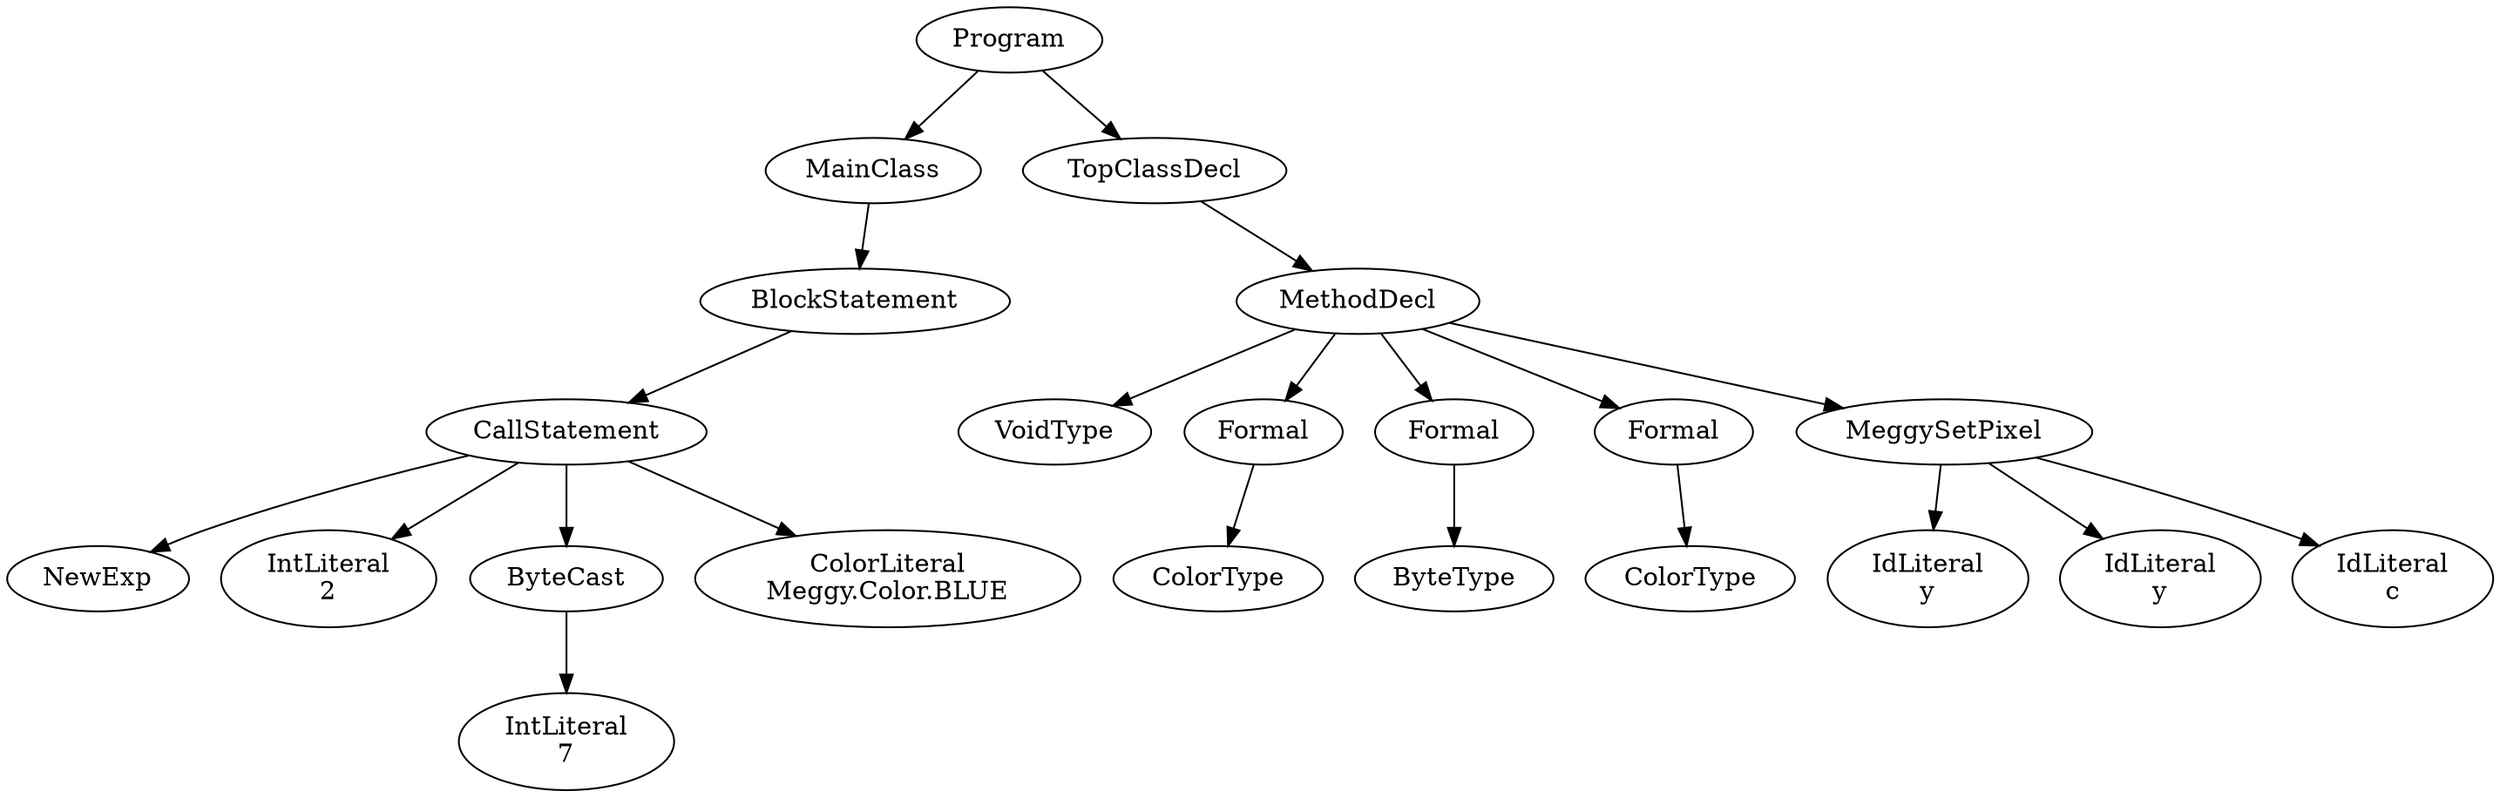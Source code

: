 digraph ASTGraph {
0 [ label="Program" ];
1 [ label="MainClass" ];
0 -> 1
2 [ label="BlockStatement" ];
1 -> 2
3 [ label="CallStatement" ];
2 -> 3
4 [ label="NewExp" ];
3 -> 4
5 [ label="IntLiteral\n2" ];
3 -> 5
6 [ label="ByteCast" ];
3 -> 6
7 [ label="IntLiteral\n7" ];
6 -> 7
8 [ label="ColorLiteral\nMeggy.Color.BLUE" ];
3 -> 8
9 [ label="TopClassDecl" ];
0 -> 9
10 [ label="MethodDecl" ];
9 -> 10
11 [ label="VoidType" ];
10 -> 11
12 [ label="Formal" ];
10 -> 12
13 [ label="ColorType" ];
12 -> 13
14 [ label="Formal" ];
10 -> 14
15 [ label="ByteType" ];
14 -> 15
16 [ label="Formal" ];
10 -> 16
17 [ label="ColorType" ];
16 -> 17
18 [ label="MeggySetPixel" ];
10 -> 18
19 [ label="IdLiteral\ny" ];
18 -> 19
20 [ label="IdLiteral\ny" ];
18 -> 20
21 [ label="IdLiteral\nc" ];
18 -> 21
}
